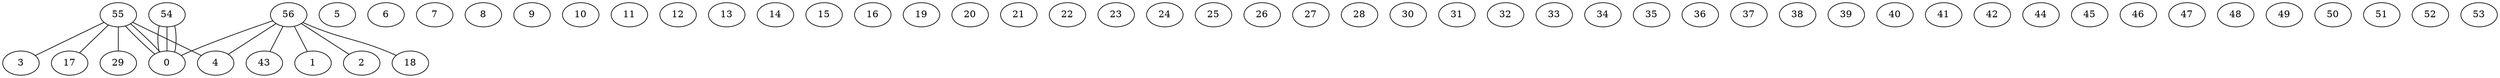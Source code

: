 graph G {
0;
1;
2;
3;
4;
5;
6;
7;
8;
9;
10;
11;
12;
13;
14;
15;
16;
17;
18;
19;
20;
21;
22;
23;
24;
25;
26;
27;
28;
29;
30;
31;
32;
33;
34;
35;
36;
37;
38;
39;
40;
41;
42;
43;
44;
45;
46;
47;
48;
49;
50;
51;
52;
53;
54;
55;
56;
56--4 ;
56--2 ;
56--43 ;
56--18 ;
56--1 ;
56--0 ;
55--3 ;
55--17 ;
55--4 ;
55--0 ;
55--29 ;
55--0 ;
54--0 ;
54--0 ;
54--0 ;
}
